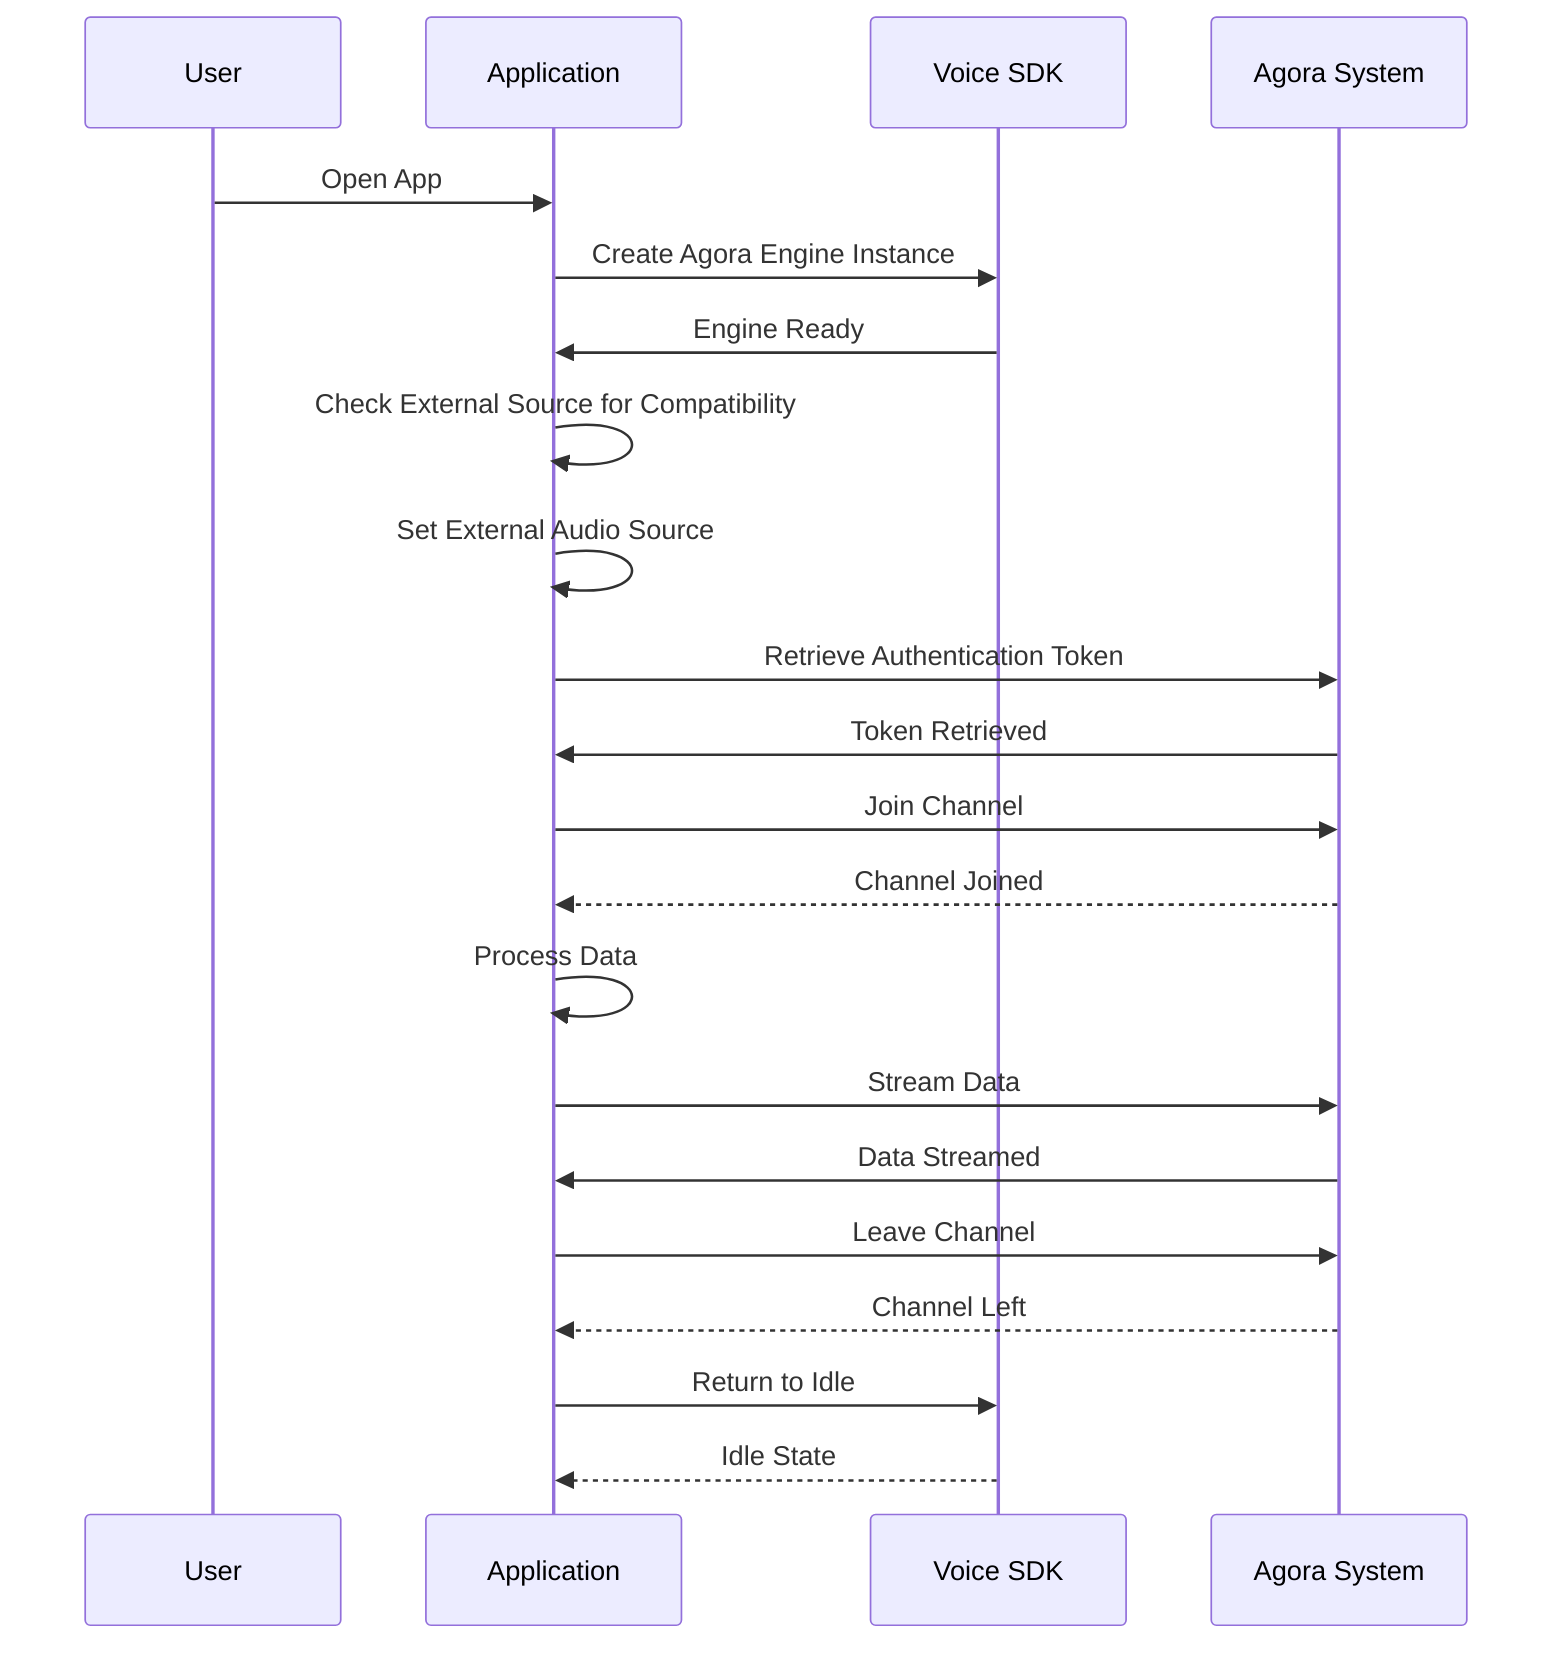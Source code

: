 sequenceDiagram
    participant User as User
    participant App as Application
    participant VoiceSDK as Voice SDK
    participant Agora as Agora System

    User ->> App: Open App
    App ->> VoiceSDK: Create Agora Engine Instance
    VoiceSDK ->> App: Engine Ready
    App ->> App: Check External Source for Compatibility
    App ->> App: Set External Audio Source

    App ->> Agora: Retrieve Authentication Token
    Agora ->> App: Token Retrieved
    App ->> Agora: Join Channel
    Agora -->> App: Channel Joined
    App ->> App: Process Data
    App ->> Agora: Stream Data
    Agora ->> App: Data Streamed
    App ->> Agora: Leave Channel
    Agora -->> App: Channel Left
    App ->> VoiceSDK: Return to Idle
    VoiceSDK -->> App: Idle State